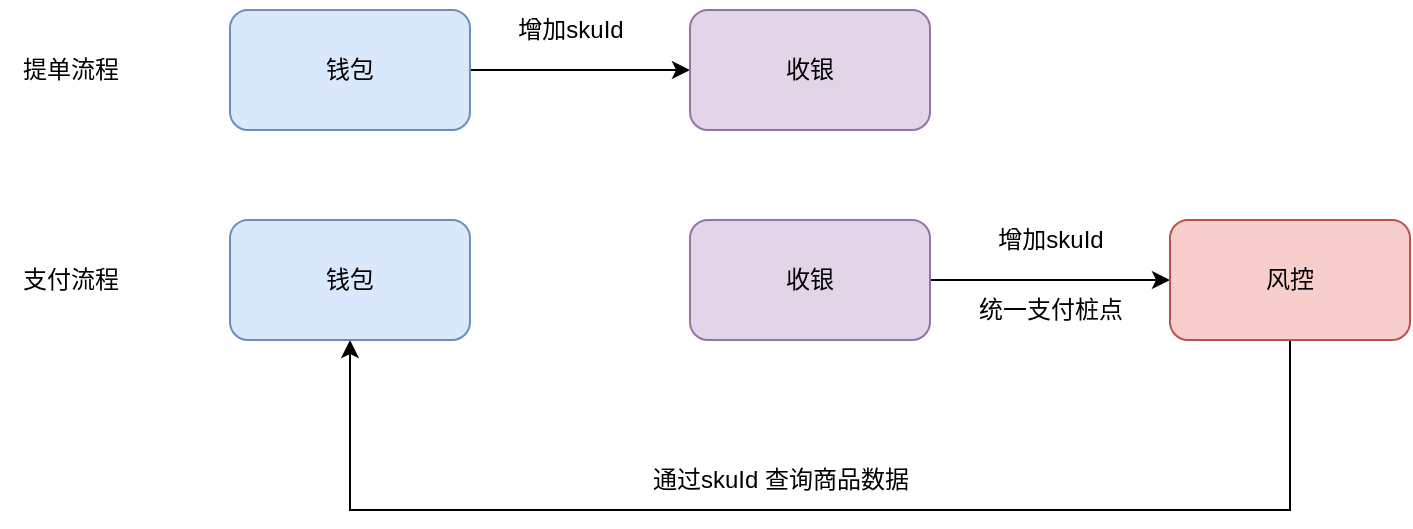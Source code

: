 <mxfile version="21.1.5" type="github">
  <diagram name="第 1 页" id="rcYSfFl20BpukkOVU363">
    <mxGraphModel dx="794" dy="516" grid="1" gridSize="10" guides="1" tooltips="1" connect="1" arrows="1" fold="1" page="1" pageScale="1" pageWidth="827" pageHeight="1169" math="0" shadow="0">
      <root>
        <mxCell id="0" />
        <mxCell id="1" parent="0" />
        <mxCell id="zBDEHltWaP5tJLXka34Q-3" value="" style="edgeStyle=orthogonalEdgeStyle;rounded=0;orthogonalLoop=1;jettySize=auto;html=1;" edge="1" parent="1" source="zBDEHltWaP5tJLXka34Q-1" target="zBDEHltWaP5tJLXka34Q-2">
          <mxGeometry relative="1" as="geometry" />
        </mxCell>
        <mxCell id="zBDEHltWaP5tJLXka34Q-1" value="钱包" style="rounded=1;whiteSpace=wrap;html=1;fillColor=#dae8fc;strokeColor=#6c8ebf;" vertex="1" parent="1">
          <mxGeometry x="160" y="170" width="120" height="60" as="geometry" />
        </mxCell>
        <mxCell id="zBDEHltWaP5tJLXka34Q-2" value="收银" style="whiteSpace=wrap;html=1;rounded=1;fillColor=#e1d5e7;strokeColor=#9673a6;" vertex="1" parent="1">
          <mxGeometry x="390" y="170" width="120" height="60" as="geometry" />
        </mxCell>
        <mxCell id="zBDEHltWaP5tJLXka34Q-4" value="提单流程" style="text;html=1;align=center;verticalAlign=middle;resizable=0;points=[];autosize=1;strokeColor=none;fillColor=none;" vertex="1" parent="1">
          <mxGeometry x="45" y="185" width="70" height="30" as="geometry" />
        </mxCell>
        <mxCell id="zBDEHltWaP5tJLXka34Q-5" value="增加skuId" style="text;html=1;align=center;verticalAlign=middle;resizable=0;points=[];autosize=1;strokeColor=none;fillColor=none;" vertex="1" parent="1">
          <mxGeometry x="290" y="165" width="80" height="30" as="geometry" />
        </mxCell>
        <mxCell id="zBDEHltWaP5tJLXka34Q-6" value="支付流程" style="text;html=1;align=center;verticalAlign=middle;resizable=0;points=[];autosize=1;strokeColor=none;fillColor=none;" vertex="1" parent="1">
          <mxGeometry x="45" y="290" width="70" height="30" as="geometry" />
        </mxCell>
        <mxCell id="zBDEHltWaP5tJLXka34Q-9" style="edgeStyle=orthogonalEdgeStyle;rounded=0;orthogonalLoop=1;jettySize=auto;html=1;entryX=0;entryY=0.5;entryDx=0;entryDy=0;" edge="1" parent="1" source="zBDEHltWaP5tJLXka34Q-7" target="zBDEHltWaP5tJLXka34Q-8">
          <mxGeometry relative="1" as="geometry" />
        </mxCell>
        <mxCell id="zBDEHltWaP5tJLXka34Q-7" value="收银" style="whiteSpace=wrap;html=1;rounded=1;fillColor=#e1d5e7;strokeColor=#9673a6;" vertex="1" parent="1">
          <mxGeometry x="390" y="275" width="120" height="60" as="geometry" />
        </mxCell>
        <mxCell id="zBDEHltWaP5tJLXka34Q-13" style="edgeStyle=orthogonalEdgeStyle;rounded=0;orthogonalLoop=1;jettySize=auto;html=1;" edge="1" parent="1" source="zBDEHltWaP5tJLXka34Q-8" target="zBDEHltWaP5tJLXka34Q-12">
          <mxGeometry relative="1" as="geometry">
            <Array as="points">
              <mxPoint x="690" y="420" />
              <mxPoint x="220" y="420" />
            </Array>
          </mxGeometry>
        </mxCell>
        <mxCell id="zBDEHltWaP5tJLXka34Q-8" value="风控" style="whiteSpace=wrap;html=1;rounded=1;fillColor=#f8cecc;strokeColor=#b85450;" vertex="1" parent="1">
          <mxGeometry x="630" y="275" width="120" height="60" as="geometry" />
        </mxCell>
        <mxCell id="zBDEHltWaP5tJLXka34Q-10" value="增加skuId" style="text;html=1;align=center;verticalAlign=middle;resizable=0;points=[];autosize=1;strokeColor=none;fillColor=none;" vertex="1" parent="1">
          <mxGeometry x="530" y="270" width="80" height="30" as="geometry" />
        </mxCell>
        <mxCell id="zBDEHltWaP5tJLXka34Q-11" value="统一支付桩点" style="text;html=1;align=center;verticalAlign=middle;resizable=0;points=[];autosize=1;strokeColor=none;fillColor=none;" vertex="1" parent="1">
          <mxGeometry x="520" y="305" width="100" height="30" as="geometry" />
        </mxCell>
        <mxCell id="zBDEHltWaP5tJLXka34Q-12" value="钱包" style="rounded=1;whiteSpace=wrap;html=1;fillColor=#dae8fc;strokeColor=#6c8ebf;" vertex="1" parent="1">
          <mxGeometry x="160" y="275" width="120" height="60" as="geometry" />
        </mxCell>
        <mxCell id="zBDEHltWaP5tJLXka34Q-14" value="通过skuId 查询商品数据" style="text;html=1;align=center;verticalAlign=middle;resizable=0;points=[];autosize=1;strokeColor=none;fillColor=none;" vertex="1" parent="1">
          <mxGeometry x="360" y="390" width="150" height="30" as="geometry" />
        </mxCell>
      </root>
    </mxGraphModel>
  </diagram>
</mxfile>
